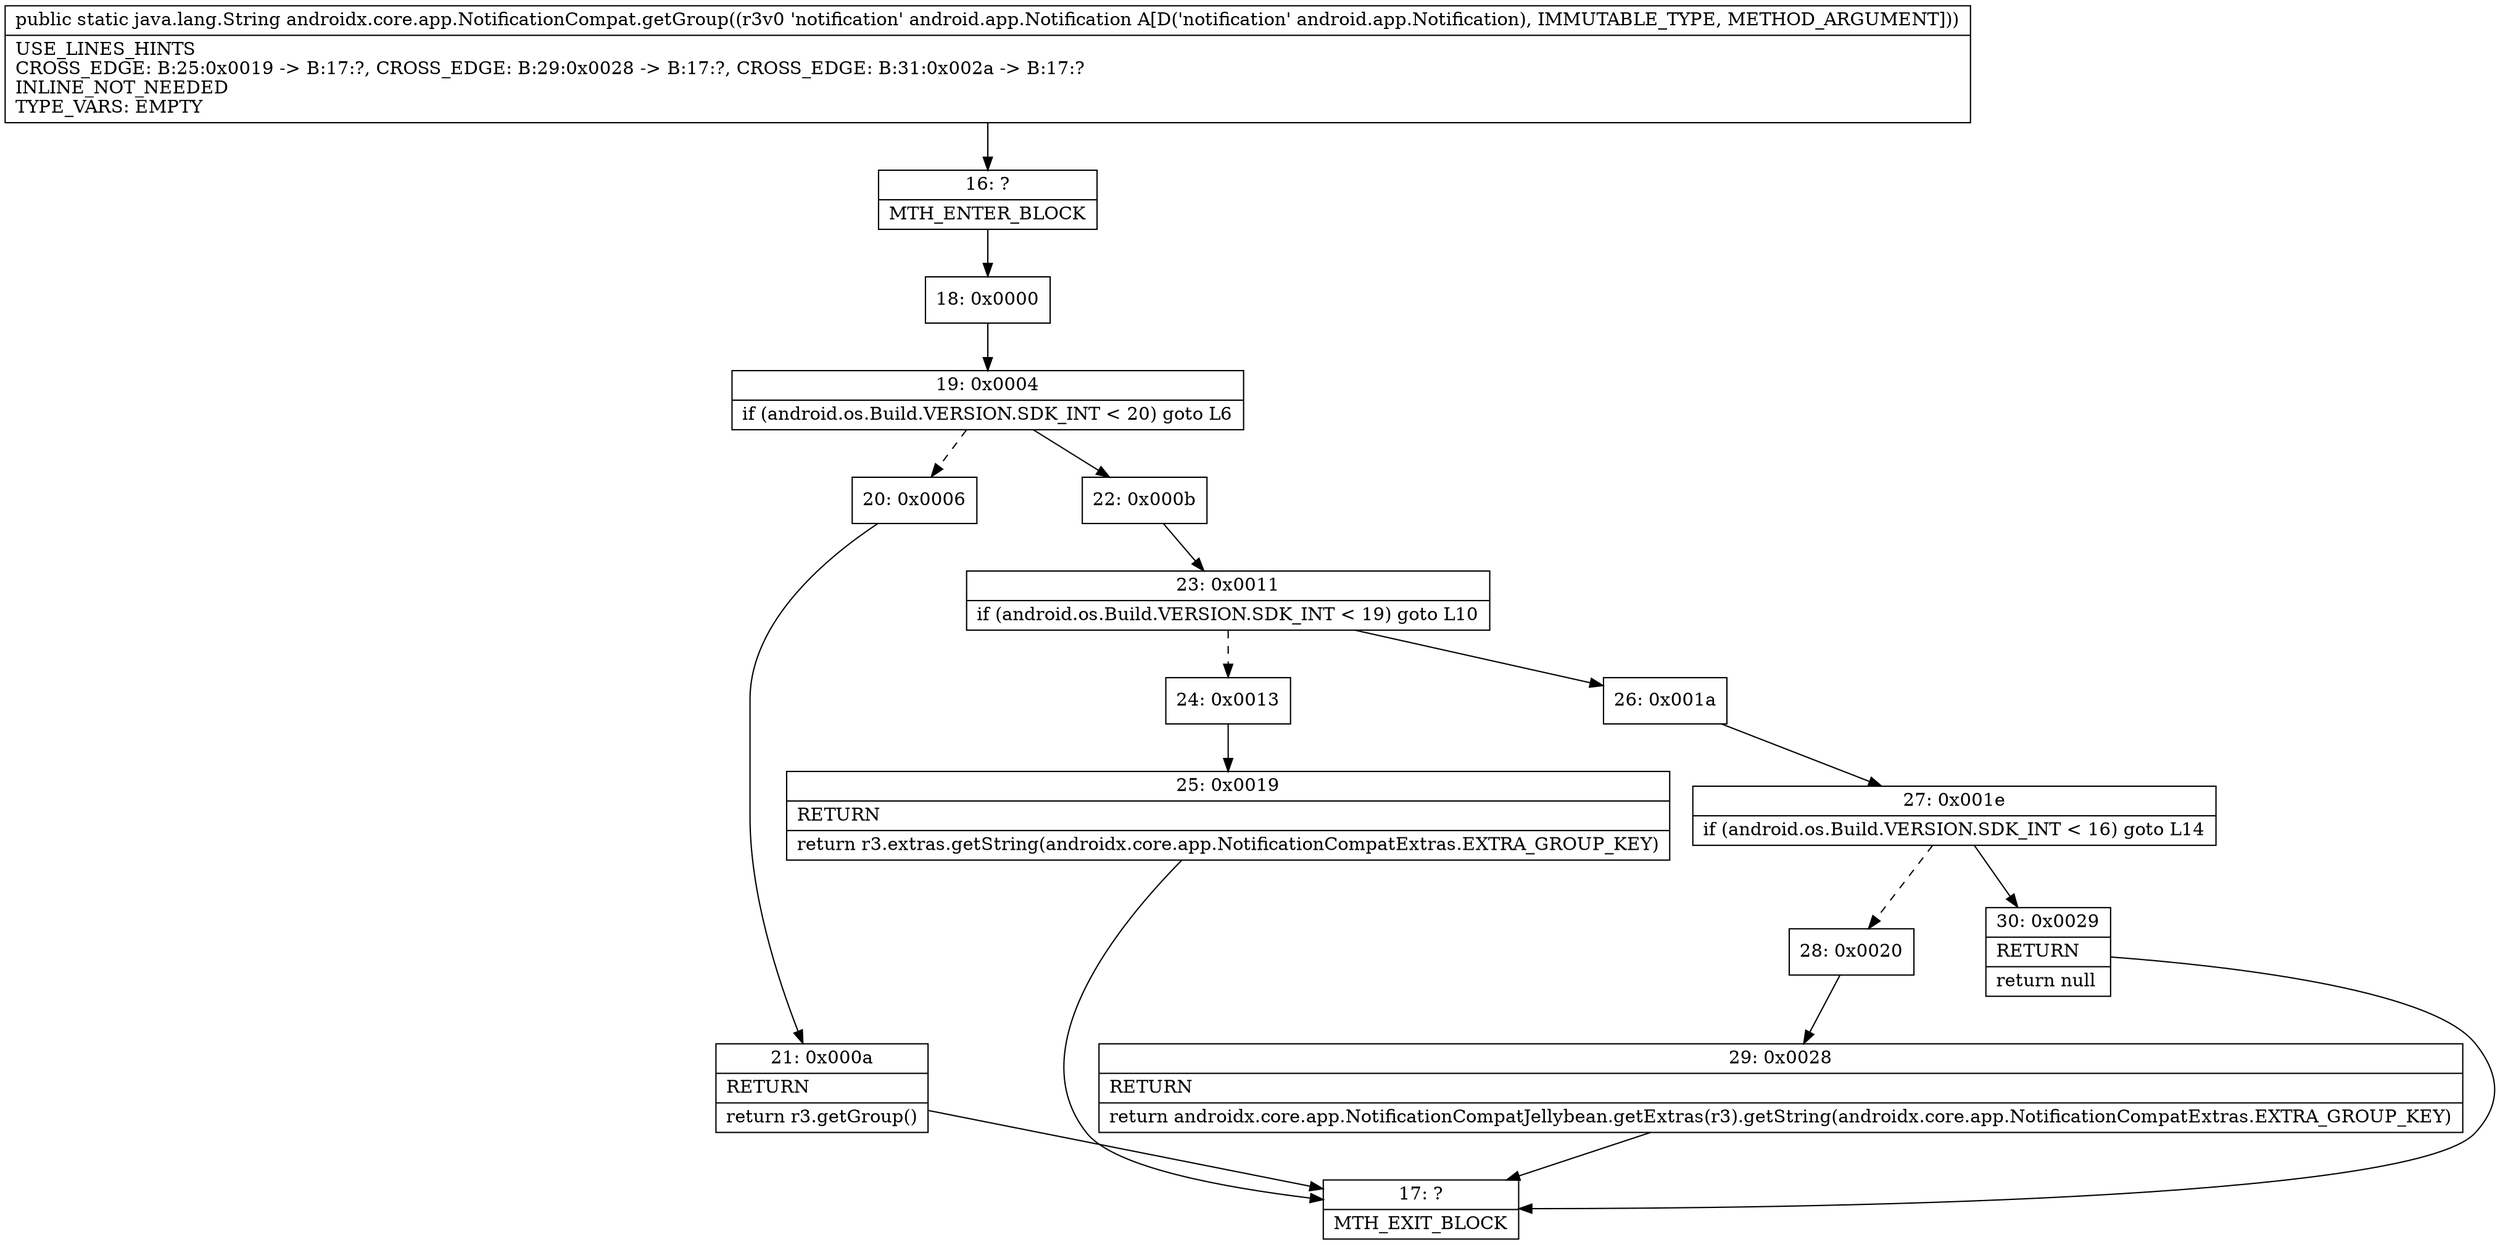 digraph "CFG forandroidx.core.app.NotificationCompat.getGroup(Landroid\/app\/Notification;)Ljava\/lang\/String;" {
Node_16 [shape=record,label="{16\:\ ?|MTH_ENTER_BLOCK\l}"];
Node_18 [shape=record,label="{18\:\ 0x0000}"];
Node_19 [shape=record,label="{19\:\ 0x0004|if (android.os.Build.VERSION.SDK_INT \< 20) goto L6\l}"];
Node_20 [shape=record,label="{20\:\ 0x0006}"];
Node_21 [shape=record,label="{21\:\ 0x000a|RETURN\l|return r3.getGroup()\l}"];
Node_17 [shape=record,label="{17\:\ ?|MTH_EXIT_BLOCK\l}"];
Node_22 [shape=record,label="{22\:\ 0x000b}"];
Node_23 [shape=record,label="{23\:\ 0x0011|if (android.os.Build.VERSION.SDK_INT \< 19) goto L10\l}"];
Node_24 [shape=record,label="{24\:\ 0x0013}"];
Node_25 [shape=record,label="{25\:\ 0x0019|RETURN\l|return r3.extras.getString(androidx.core.app.NotificationCompatExtras.EXTRA_GROUP_KEY)\l}"];
Node_26 [shape=record,label="{26\:\ 0x001a}"];
Node_27 [shape=record,label="{27\:\ 0x001e|if (android.os.Build.VERSION.SDK_INT \< 16) goto L14\l}"];
Node_28 [shape=record,label="{28\:\ 0x0020}"];
Node_29 [shape=record,label="{29\:\ 0x0028|RETURN\l|return androidx.core.app.NotificationCompatJellybean.getExtras(r3).getString(androidx.core.app.NotificationCompatExtras.EXTRA_GROUP_KEY)\l}"];
Node_30 [shape=record,label="{30\:\ 0x0029|RETURN\l|return null\l}"];
MethodNode[shape=record,label="{public static java.lang.String androidx.core.app.NotificationCompat.getGroup((r3v0 'notification' android.app.Notification A[D('notification' android.app.Notification), IMMUTABLE_TYPE, METHOD_ARGUMENT]))  | USE_LINES_HINTS\lCROSS_EDGE: B:25:0x0019 \-\> B:17:?, CROSS_EDGE: B:29:0x0028 \-\> B:17:?, CROSS_EDGE: B:31:0x002a \-\> B:17:?\lINLINE_NOT_NEEDED\lTYPE_VARS: EMPTY\l}"];
MethodNode -> Node_16;Node_16 -> Node_18;
Node_18 -> Node_19;
Node_19 -> Node_20[style=dashed];
Node_19 -> Node_22;
Node_20 -> Node_21;
Node_21 -> Node_17;
Node_22 -> Node_23;
Node_23 -> Node_24[style=dashed];
Node_23 -> Node_26;
Node_24 -> Node_25;
Node_25 -> Node_17;
Node_26 -> Node_27;
Node_27 -> Node_28[style=dashed];
Node_27 -> Node_30;
Node_28 -> Node_29;
Node_29 -> Node_17;
Node_30 -> Node_17;
}

